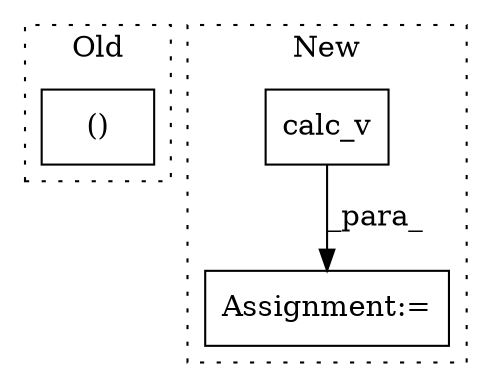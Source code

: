 digraph G {
subgraph cluster0 {
1 [label="()" a="106" s="4675" l="26" shape="box"];
label = "Old";
style="dotted";
}
subgraph cluster1 {
2 [label="calc_v" a="32" s="5352,5381" l="7,1" shape="box"];
3 [label="Assignment:=" a="7" s="5346" l="1" shape="box"];
label = "New";
style="dotted";
}
2 -> 3 [label="_para_"];
}